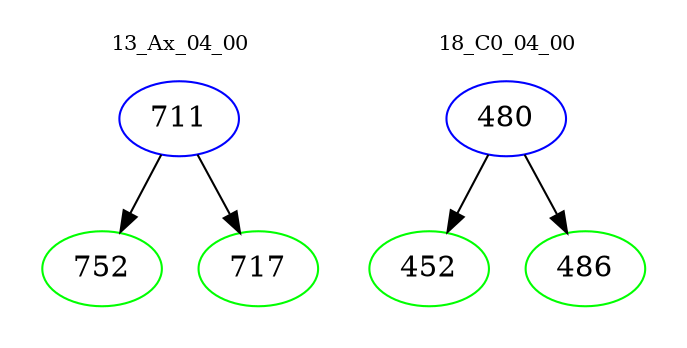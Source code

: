digraph{
subgraph cluster_0 {
color = white
label = "13_Ax_04_00";
fontsize=10;
T0_711 [label="711", color="blue"]
T0_711 -> T0_752 [color="black"]
T0_752 [label="752", color="green"]
T0_711 -> T0_717 [color="black"]
T0_717 [label="717", color="green"]
}
subgraph cluster_1 {
color = white
label = "18_C0_04_00";
fontsize=10;
T1_480 [label="480", color="blue"]
T1_480 -> T1_452 [color="black"]
T1_452 [label="452", color="green"]
T1_480 -> T1_486 [color="black"]
T1_486 [label="486", color="green"]
}
}
